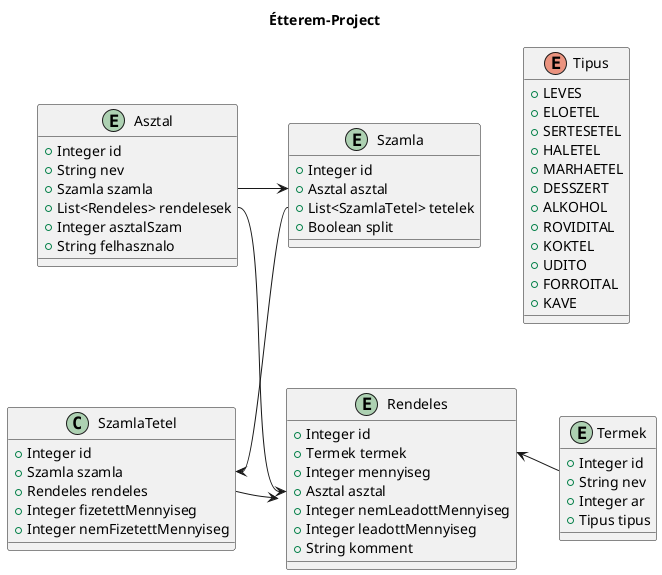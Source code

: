 @startuml
'https://plantuml.com/mindmap-diagram

title Étterem-Project

entity Asztal {
    +Integer id
    +String nev
    +Szamla szamla
    +List<Rendeles> rendelesek
    +Integer asztalSzam
    +String felhasznalo
    }

entity Szamla {
    +Integer id
    +Asztal asztal
    +List<SzamlaTetel> tetelek
    +Boolean split
}

entity Rendeles {
    +Integer id
    +Termek termek
    +Integer mennyiseg
    +Asztal asztal
    +Integer nemLeadottMennyiseg
    +Integer leadottMennyiseg
    +String komment
}

entity Termek {
    +Integer id
    +String nev
    +Integer ar
    +Tipus tipus
}

class SzamlaTetel {
    +Integer id
    +Szamla szamla
    +Rendeles rendeles
    +Integer fizetettMennyiseg
    +Integer nemFizetettMennyiseg
}

enum Tipus {
    +LEVES
    +ELOETEL
    +SERTESETEL
    +HALETEL
    +MARHAETEL
    +DESSZERT
    +ALKOHOL
    +ROVIDITAL
    +KOKTEL
    +UDITO
    +FORROITAL
    +KAVE
}

Szamla::tetelek -> SzamlaTetel::szamla
Asztal::szamla -> Szamla::asztal
Asztal::rendelesek -down-> Rendeles::asztal
Termek -left-> Rendeles::termek
SzamlaTetel::rendeles -> Rendeles

@enduml
